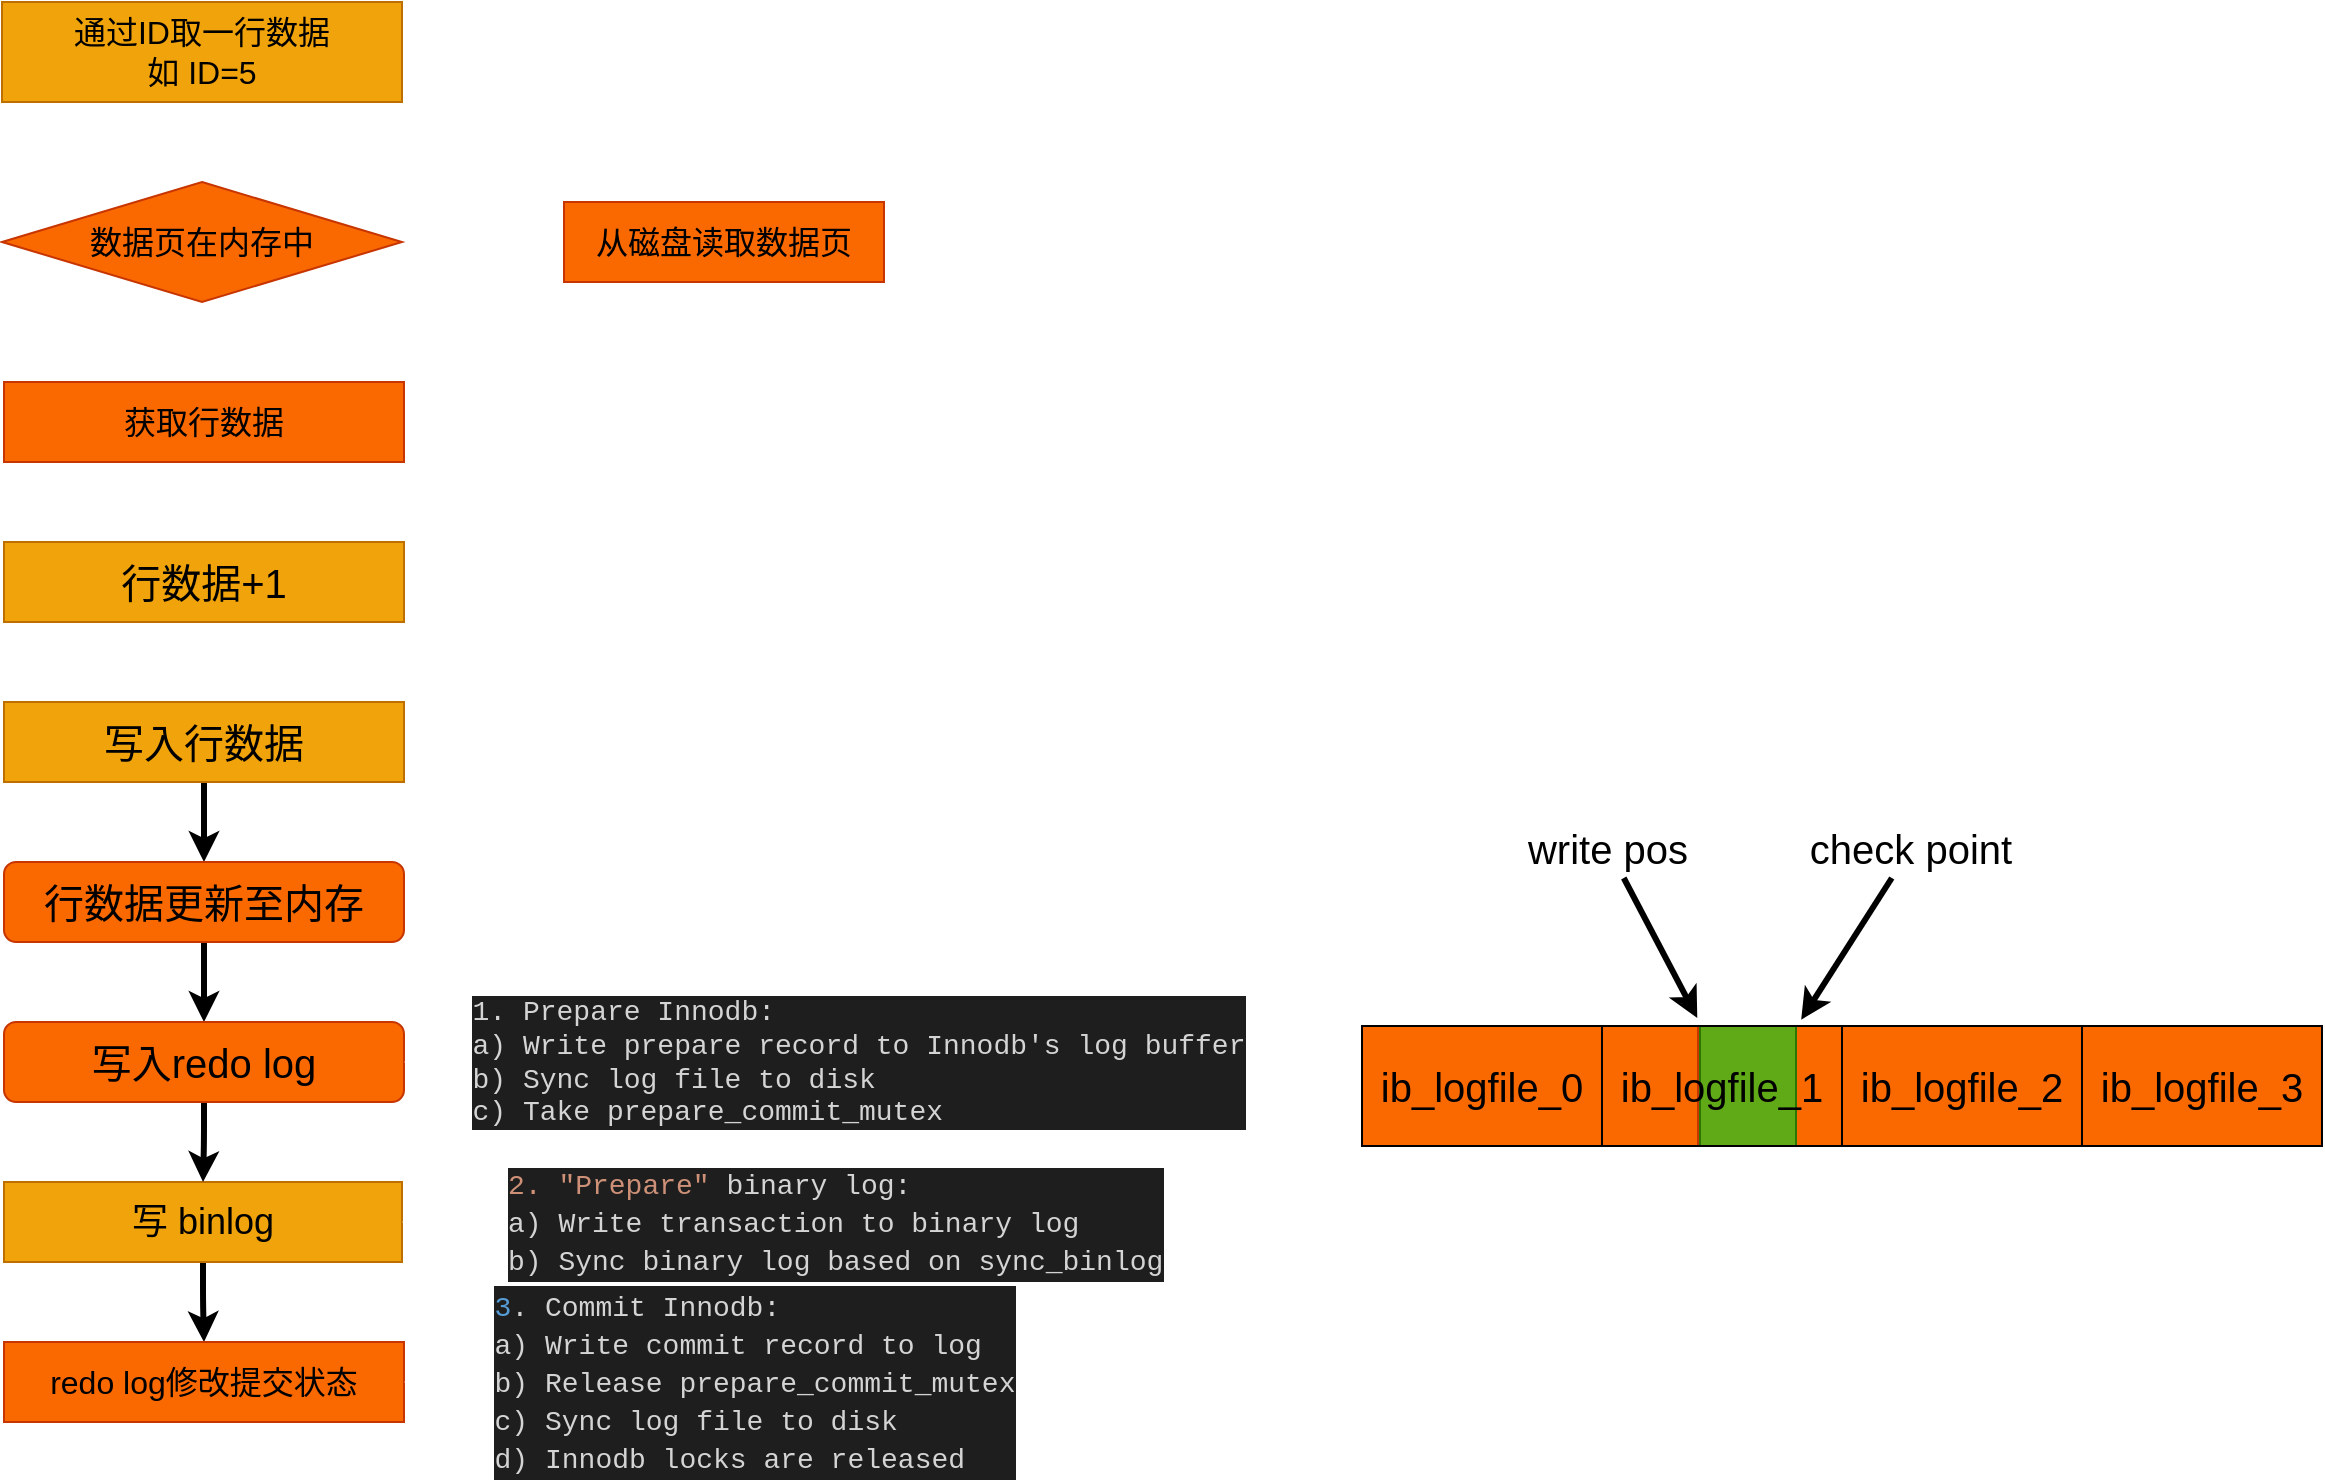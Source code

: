 <mxfile>
    <diagram id="Tr87g3-k8pSWEMympIwc" name="第 1 页">
        <mxGraphModel dx="930" dy="991" grid="0" gridSize="10" guides="1" tooltips="1" connect="1" arrows="1" fold="1" page="1" pageScale="1" pageWidth="1169" pageHeight="827" math="0" shadow="0">
            <root>
                <mxCell id="0"/>
                <mxCell id="1" parent="0"/>
                <mxCell id="33" value="" style="rounded=0;whiteSpace=wrap;html=1;fontSize=20;fillColor=#fa6800;fontColor=#000000;strokeColor=#C73500;" vertex="1" parent="1">
                    <mxGeometry x="977" y="562" width="263" height="60" as="geometry"/>
                </mxCell>
                <mxCell id="32" value="" style="rounded=0;whiteSpace=wrap;html=1;fontSize=16;fillColor=#60a917;fontColor=#ffffff;strokeColor=#2D7600;" vertex="1" parent="1">
                    <mxGeometry x="929" y="562" width="48" height="60" as="geometry"/>
                </mxCell>
                <mxCell id="34" value="" style="rounded=0;whiteSpace=wrap;html=1;fontSize=20;fillColor=#fa6800;fontColor=#000000;strokeColor=#C73500;" vertex="1" parent="1">
                    <mxGeometry x="760" y="562" width="168" height="60" as="geometry"/>
                </mxCell>
                <mxCell id="49" style="edgeStyle=none;html=1;exitX=0.5;exitY=1;exitDx=0;exitDy=0;entryX=0.5;entryY=0;entryDx=0;entryDy=0;labelBackgroundColor=#0D292A;fontSize=20;strokeWidth=3;elbow=vertical;fillColor=#dae8fc;strokeColor=#FFFFFF;" edge="1" parent="1" source="2" target="3">
                    <mxGeometry relative="1" as="geometry"/>
                </mxCell>
                <mxCell id="2" value="&lt;font style=&quot;font-size: 16px;&quot;&gt;通过ID取一行数据&lt;br style=&quot;font-size: 16px;&quot;&gt;如 ID=5&lt;/font&gt;" style="rounded=0;whiteSpace=wrap;html=1;fontSize=16;fillColor=#f0a30a;fontColor=#000000;strokeColor=#BD7000;" vertex="1" parent="1">
                    <mxGeometry x="80" y="50" width="200" height="50" as="geometry"/>
                </mxCell>
                <mxCell id="50" style="edgeStyle=none;html=1;entryX=0;entryY=0.5;entryDx=0;entryDy=0;labelBackgroundColor=#0D292A;fontSize=20;strokeWidth=3;elbow=vertical;fillColor=#dae8fc;strokeColor=#FFFFFF;" edge="1" parent="1" source="3" target="5">
                    <mxGeometry relative="1" as="geometry"/>
                </mxCell>
                <mxCell id="51" style="edgeStyle=none;html=1;exitX=0.5;exitY=1;exitDx=0;exitDy=0;entryX=0.5;entryY=0;entryDx=0;entryDy=0;labelBackgroundColor=#0D292A;fontSize=20;strokeWidth=3;elbow=vertical;fillColor=#fa6800;strokeColor=#FFFFFF;" edge="1" parent="1" source="3" target="8">
                    <mxGeometry relative="1" as="geometry"/>
                </mxCell>
                <mxCell id="3" value="&lt;font style=&quot;font-size: 16px;&quot;&gt;数据页在内存中&lt;/font&gt;" style="rhombus;whiteSpace=wrap;html=1;rounded=0;fontSize=16;fillColor=#fa6800;fontColor=#000000;strokeColor=#C73500;" vertex="1" parent="1">
                    <mxGeometry x="80" y="140" width="200" height="60" as="geometry"/>
                </mxCell>
                <mxCell id="52" style="edgeStyle=elbowEdgeStyle;html=1;entryX=1;entryY=0.5;entryDx=0;entryDy=0;labelBackgroundColor=#0D292A;fontSize=20;strokeWidth=3;elbow=vertical;fillColor=#fa6800;strokeColor=#FFFFFF;" edge="1" parent="1" source="5" target="8">
                    <mxGeometry relative="1" as="geometry">
                        <Array as="points">
                            <mxPoint x="441" y="260"/>
                        </Array>
                    </mxGeometry>
                </mxCell>
                <mxCell id="5" value="&lt;font style=&quot;font-size: 16px;&quot;&gt;从磁盘读取数据页&lt;/font&gt;" style="whiteSpace=wrap;html=1;rounded=0;fontSize=16;fillColor=#fa6800;fontColor=#000000;strokeColor=#C73500;" vertex="1" parent="1">
                    <mxGeometry x="361" y="150" width="160" height="40" as="geometry"/>
                </mxCell>
                <mxCell id="17" value="" style="edgeStyle=elbowEdgeStyle;elbow=vertical;html=1;fontSize=16;strokeWidth=3;entryX=0.5;entryY=0;entryDx=0;entryDy=0;strokeColor=#FFFFFF;" edge="1" parent="1" source="8" target="43">
                    <mxGeometry relative="1" as="geometry">
                        <mxPoint x="191" y="351" as="targetPoint"/>
                        <Array as="points"/>
                    </mxGeometry>
                </mxCell>
                <mxCell id="8" value="&lt;font style=&quot;font-size: 16px;&quot;&gt;获取行数据&lt;/font&gt;" style="whiteSpace=wrap;html=1;rounded=0;fontSize=16;fillColor=#fa6800;fontColor=#000000;strokeColor=#C73500;" vertex="1" parent="1">
                    <mxGeometry x="81" y="240" width="200" height="40" as="geometry"/>
                </mxCell>
                <mxCell id="56" style="edgeStyle=elbowEdgeStyle;elbow=vertical;html=1;exitX=0.5;exitY=1;exitDx=0;exitDy=0;entryX=0.5;entryY=0;entryDx=0;entryDy=0;labelBackgroundColor=#0D292A;fontSize=20;strokeWidth=3;" edge="1" parent="1" source="24" target="26">
                    <mxGeometry relative="1" as="geometry"/>
                </mxCell>
                <mxCell id="24" value="&lt;font style=&quot;font-size: 18px&quot;&gt;写 binlog&lt;/font&gt;" style="whiteSpace=wrap;html=1;fontSize=16;rounded=0;fillColor=#f0a30a;fontColor=#000000;strokeColor=#BD7000;" vertex="1" parent="1">
                    <mxGeometry x="81" y="640" width="199" height="40" as="geometry"/>
                </mxCell>
                <mxCell id="26" value="redo log修改提交状态" style="whiteSpace=wrap;html=1;fontSize=16;rounded=0;fillColor=#fa6800;fontColor=#000000;strokeColor=#C73500;" vertex="1" parent="1">
                    <mxGeometry x="81" y="720" width="200" height="40" as="geometry"/>
                </mxCell>
                <mxCell id="28" value="ib_logfile_0" style="rounded=0;whiteSpace=wrap;html=1;fontSize=20;fillColor=none;" vertex="1" parent="1">
                    <mxGeometry x="760" y="562" width="120" height="60" as="geometry"/>
                </mxCell>
                <mxCell id="29" value="&lt;span style=&quot;font-size: 20px;&quot;&gt;ib_logfile_1&lt;/span&gt;" style="rounded=0;whiteSpace=wrap;html=1;fontSize=20;fillColor=none;" vertex="1" parent="1">
                    <mxGeometry x="880" y="562" width="120" height="60" as="geometry"/>
                </mxCell>
                <mxCell id="30" value="&lt;span style=&quot;font-size: 20px;&quot;&gt;ib_logfile_2&lt;/span&gt;" style="rounded=0;whiteSpace=wrap;html=1;fontSize=20;fillColor=none;" vertex="1" parent="1">
                    <mxGeometry x="1000" y="562" width="120" height="60" as="geometry"/>
                </mxCell>
                <mxCell id="31" value="&lt;span style=&quot;font-size: 20px;&quot;&gt;ib_logfile_3&lt;/span&gt;" style="rounded=0;whiteSpace=wrap;html=1;fontSize=20;fillColor=none;" vertex="1" parent="1">
                    <mxGeometry x="1120" y="562" width="120" height="60" as="geometry"/>
                </mxCell>
                <mxCell id="39" style="elbow=vertical;html=1;entryX=0.397;entryY=-0.067;entryDx=0;entryDy=0;entryPerimeter=0;fontSize=20;strokeWidth=3;" edge="1" parent="1" source="37" target="29">
                    <mxGeometry relative="1" as="geometry"/>
                </mxCell>
                <mxCell id="37" value="write pos" style="text;html=1;strokeColor=none;fillColor=none;align=center;verticalAlign=middle;whiteSpace=wrap;rounded=0;fontSize=20;" vertex="1" parent="1">
                    <mxGeometry x="838" y="458" width="90" height="30" as="geometry"/>
                </mxCell>
                <mxCell id="40" style="edgeStyle=none;html=1;entryX=0.83;entryY=-0.053;entryDx=0;entryDy=0;entryPerimeter=0;fontSize=20;strokeWidth=3;elbow=vertical;" edge="1" parent="1" source="38" target="29">
                    <mxGeometry relative="1" as="geometry"/>
                </mxCell>
                <mxCell id="38" value="check point" style="text;html=1;strokeColor=none;fillColor=none;align=center;verticalAlign=middle;whiteSpace=wrap;rounded=0;fontSize=20;" vertex="1" parent="1">
                    <mxGeometry x="977" y="458" width="115" height="30" as="geometry"/>
                </mxCell>
                <mxCell id="46" style="edgeStyle=none;html=1;exitX=0.5;exitY=1;exitDx=0;exitDy=0;entryX=0.5;entryY=0;entryDx=0;entryDy=0;labelBackgroundColor=#0D292A;fontSize=20;strokeWidth=3;elbow=vertical;fillColor=#f0a30a;strokeColor=#FFFFFF;" edge="1" parent="1" source="43" target="45">
                    <mxGeometry relative="1" as="geometry"/>
                </mxCell>
                <mxCell id="43" value="行数据+1" style="rounded=0;whiteSpace=wrap;html=1;labelBackgroundColor=none;fontSize=20;fillColor=#f0a30a;fontColor=#000000;strokeColor=#BD7000;" vertex="1" parent="1">
                    <mxGeometry x="81" y="320" width="200" height="40" as="geometry"/>
                </mxCell>
                <mxCell id="53" style="edgeStyle=elbowEdgeStyle;elbow=vertical;html=1;exitX=0.5;exitY=1;exitDx=0;exitDy=0;entryX=0.5;entryY=0;entryDx=0;entryDy=0;labelBackgroundColor=#0D292A;fontSize=20;strokeWidth=3;" edge="1" parent="1" source="45" target="47">
                    <mxGeometry relative="1" as="geometry"/>
                </mxCell>
                <mxCell id="45" value="写入行数据" style="rounded=0;whiteSpace=wrap;html=1;labelBackgroundColor=none;fontSize=20;fillColor=#f0a30a;fontColor=#000000;strokeColor=#BD7000;" vertex="1" parent="1">
                    <mxGeometry x="81" y="400" width="200" height="40" as="geometry"/>
                </mxCell>
                <mxCell id="54" style="edgeStyle=elbowEdgeStyle;elbow=vertical;html=1;exitX=0.5;exitY=1;exitDx=0;exitDy=0;entryX=0.5;entryY=0;entryDx=0;entryDy=0;labelBackgroundColor=#0D292A;fontSize=20;strokeWidth=3;" edge="1" parent="1" source="47" target="48">
                    <mxGeometry relative="1" as="geometry"/>
                </mxCell>
                <mxCell id="47" value="行数据更新至内存" style="rounded=1;whiteSpace=wrap;html=1;labelBackgroundColor=none;fontSize=20;fillColor=#fa6800;fontColor=#000000;strokeColor=#C73500;" vertex="1" parent="1">
                    <mxGeometry x="81" y="480" width="200" height="40" as="geometry"/>
                </mxCell>
                <mxCell id="55" style="edgeStyle=elbowEdgeStyle;elbow=vertical;html=1;exitX=0.5;exitY=1;exitDx=0;exitDy=0;entryX=0.5;entryY=0;entryDx=0;entryDy=0;labelBackgroundColor=#0D292A;fontSize=20;strokeWidth=3;" edge="1" parent="1" source="48" target="24">
                    <mxGeometry relative="1" as="geometry"/>
                </mxCell>
                <mxCell id="48" value="写入redo log" style="rounded=1;whiteSpace=wrap;html=1;labelBackgroundColor=none;fontSize=20;fillColor=#fa6800;fontColor=#000000;strokeColor=#C73500;" vertex="1" parent="1">
                    <mxGeometry x="81" y="560" width="200" height="40" as="geometry"/>
                </mxCell>
                <mxCell id="64" style="edgeStyle=elbowEdgeStyle;elbow=vertical;html=1;entryX=1;entryY=0.5;entryDx=0;entryDy=0;dashed=1;labelBackgroundColor=#0D292A;fontSize=18;strokeColor=#FFFFFF;strokeWidth=3;" edge="1" parent="1" source="60" target="24">
                    <mxGeometry relative="1" as="geometry"/>
                </mxCell>
                <mxCell id="60" value="&lt;div style=&quot;color: rgb(212 , 212 , 212) ; background-color: rgb(30 , 30 , 30) ; font-family: &amp;#34;consolas&amp;#34; , &amp;#34;courier new&amp;#34; , monospace ; font-size: 14px ; line-height: 19px&quot;&gt;&lt;div&gt;&lt;span style=&quot;color: #ce9178&quot;&gt;2. &quot;Prepare&quot;&lt;/span&gt; binary log:&lt;/div&gt;&lt;div&gt;a) Write transaction to binary log&lt;/div&gt;&lt;div&gt;b) Sync binary log based on sync_binlog&lt;/div&gt;&lt;/div&gt;" style="text;html=1;align=left;verticalAlign=middle;resizable=0;points=[];autosize=1;strokeColor=none;fillColor=none;fontSize=18;" vertex="1" parent="1">
                    <mxGeometry x="331" y="631" width="310" height="59" as="geometry"/>
                </mxCell>
                <mxCell id="63" style="edgeStyle=elbowEdgeStyle;elbow=vertical;html=1;entryX=1;entryY=0.5;entryDx=0;entryDy=0;dashed=1;labelBackgroundColor=#0D292A;fontSize=18;strokeColor=#FFFFFF;strokeWidth=3;" edge="1" parent="1" source="61" target="48">
                    <mxGeometry relative="1" as="geometry"/>
                </mxCell>
                <mxCell id="61" value="&lt;div style=&quot;color: rgb(212 , 212 , 212) ; font-family: &amp;#34;consolas&amp;#34; , &amp;#34;courier new&amp;#34; , monospace ; font-size: 14px ; text-align: left ; background-color: rgb(30 , 30 , 30)&quot;&gt;1. Prepare Innodb:&lt;/div&gt;&lt;div style=&quot;color: rgb(212 , 212 , 212) ; font-family: &amp;#34;consolas&amp;#34; , &amp;#34;courier new&amp;#34; , monospace ; font-size: 14px ; text-align: left ; background-color: rgb(30 , 30 , 30)&quot;&gt;a) Write prepare record to Innodb's log buffer&lt;/div&gt;&lt;div style=&quot;color: rgb(212 , 212 , 212) ; font-family: &amp;#34;consolas&amp;#34; , &amp;#34;courier new&amp;#34; , monospace ; font-size: 14px ; text-align: left ; background-color: rgb(30 , 30 , 30)&quot;&gt;b) Sync log file to disk&lt;/div&gt;&lt;div style=&quot;color: rgb(212 , 212 , 212) ; font-family: &amp;#34;consolas&amp;#34; , &amp;#34;courier new&amp;#34; , monospace ; font-size: 14px ; text-align: left ; background-color: rgb(30 , 30 , 30)&quot;&gt;c) Take prepare_commit_mutex&lt;/div&gt;" style="text;html=1;align=center;verticalAlign=middle;resizable=0;points=[];autosize=1;strokeColor=none;fillColor=none;fontSize=18;" vertex="1" parent="1">
                    <mxGeometry x="326" y="535" width="364" height="90" as="geometry"/>
                </mxCell>
                <mxCell id="65" style="edgeStyle=elbowEdgeStyle;elbow=vertical;html=1;entryX=1;entryY=0.5;entryDx=0;entryDy=0;dashed=1;labelBackgroundColor=#0D292A;fontSize=18;strokeColor=#FFFFFF;strokeWidth=3;" edge="1" parent="1" source="62" target="26">
                    <mxGeometry relative="1" as="geometry"/>
                </mxCell>
                <mxCell id="62" value="&lt;div style=&quot;background-color: rgb(30 , 30 , 30) ; line-height: 19px&quot;&gt;&lt;div style=&quot;text-align: left&quot;&gt;&lt;span style=&quot;font-family: &amp;#34;consolas&amp;#34; , &amp;#34;courier new&amp;#34; , monospace ; font-size: 14px ; color: rgb(86 , 156 , 214)&quot;&gt;3&lt;/span&gt;&lt;span style=&quot;color: rgb(212 , 212 , 212) ; font-family: &amp;#34;consolas&amp;#34; , &amp;#34;courier new&amp;#34; , monospace ; font-size: 14px&quot;&gt;. Commit Innodb:&lt;/span&gt;&lt;br&gt;&lt;/div&gt;&lt;div style=&quot;text-align: left ; color: rgb(212 , 212 , 212) ; font-family: &amp;#34;consolas&amp;#34; , &amp;#34;courier new&amp;#34; , monospace ; font-size: 14px&quot;&gt;a) Write commit record to log&lt;/div&gt;&lt;div style=&quot;text-align: left ; color: rgb(212 , 212 , 212) ; font-family: &amp;#34;consolas&amp;#34; , &amp;#34;courier new&amp;#34; , monospace ; font-size: 14px&quot;&gt;b) Release prepare_commit_mutex&lt;/div&gt;&lt;div style=&quot;text-align: left ; color: rgb(212 , 212 , 212) ; font-family: &amp;#34;consolas&amp;#34; , &amp;#34;courier new&amp;#34; , monospace ; font-size: 14px&quot;&gt;c) Sync log file to disk&lt;/div&gt;&lt;div style=&quot;text-align: left ; color: rgb(212 , 212 , 212) ; font-family: &amp;#34;consolas&amp;#34; , &amp;#34;courier new&amp;#34; , monospace ; font-size: 14px&quot;&gt;d) Innodb locks are released&lt;/div&gt;&lt;/div&gt;" style="text;html=1;align=center;verticalAlign=middle;resizable=0;points=[];autosize=1;strokeColor=none;fillColor=none;fontSize=18;" vertex="1" parent="1">
                    <mxGeometry x="331" y="690" width="250" height="100" as="geometry"/>
                </mxCell>
            </root>
        </mxGraphModel>
    </diagram>
</mxfile>